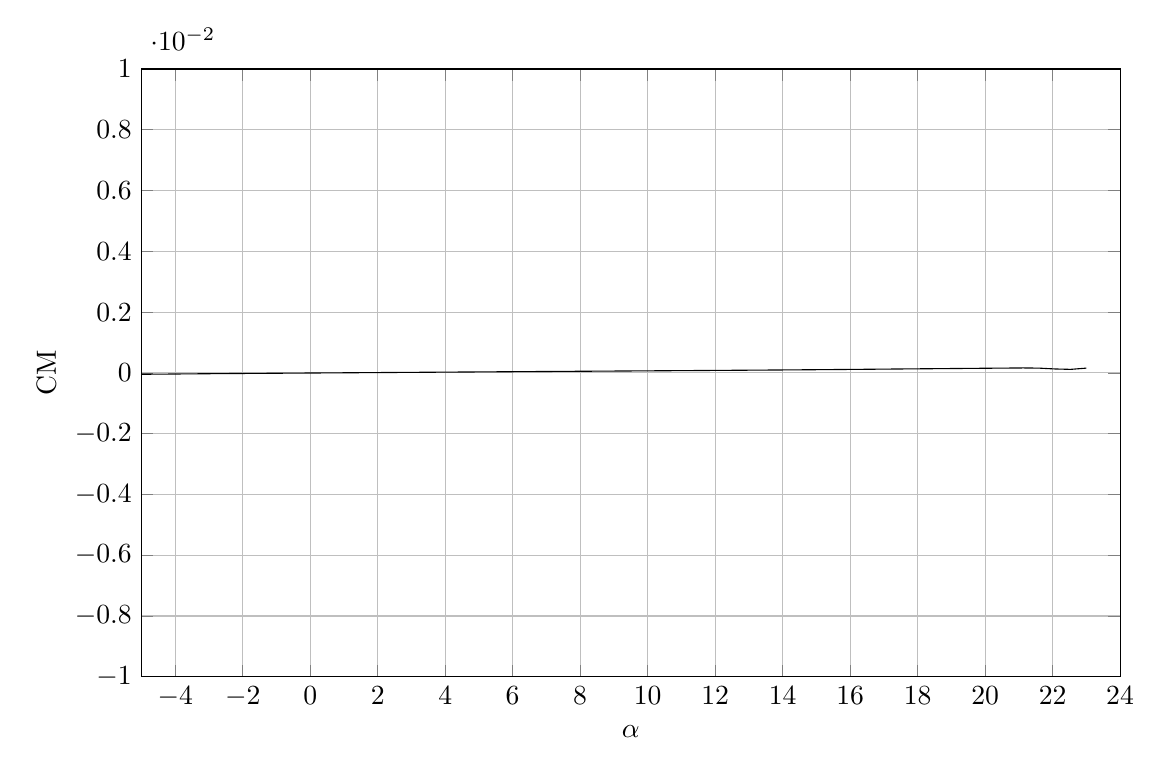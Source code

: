 % Moment Coefficient vs alpha for Wing respect to A C 
\begin{tikzpicture}

\begin{axis}[
width=14.01cm,
height=9.3cm,
xmin=-5,
xmax=24,
xlabel={$\alpha$},
xmajorgrids,
ymin=-0.01,
ymax=0.01,
ylabel={CM},
ymajorgrids,
]
\addplot [
color=black,
solid
]
table[row sep=crcr]{
-5.0	-4.672E-5\\
-4.533	-4.236E-5\\
-4.067	-3.8E-5\\
-3.6	-3.364E-5\\
-3.133	-2.928E-5\\
-2.667	-2.492E-5\\
-2.2	-2.139E-5\\
-1.733	-1.795E-5\\
-1.267	-1.452E-5\\
-0.8	-1.11E-5\\
-0.333	-7.683E-6\\
0.133	-4.273E-6\\
0.6	-8.686E-7\\
1.067	2.529E-6\\
1.533	5.92E-6\\
2.0	9.304E-6\\
2.467	1.268E-5\\
2.933	1.605E-5\\
3.4	1.942E-5\\
3.867	2.278E-5\\
4.333	2.613E-5\\
4.8	2.947E-5\\
5.267	3.281E-5\\
5.733	3.614E-5\\
6.2	3.947E-5\\
6.667	4.279E-5\\
7.133	4.61E-5\\
7.6	4.94E-5\\
8.067	5.27E-5\\
8.533	5.597E-5\\
9.0	5.922E-5\\
9.467	6.247E-5\\
9.933	6.572E-5\\
10.4	6.898E-5\\
10.867	7.227E-5\\
11.333	7.559E-5\\
11.8	7.895E-5\\
12.267	8.238E-5\\
12.733	8.587E-5\\
13.2	8.944E-5\\
13.667	9.31E-5\\
14.133	9.686E-5\\
14.6	1.007E-4\\
15.067	1.047E-4\\
15.533	1.089E-4\\
16.0	1.132E-4\\
16.467	1.176E-4\\
16.933	1.223E-4\\
17.4	1.271E-4\\
17.867	1.315E-4\\
18.333	1.358E-4\\
18.8	1.402E-4\\
19.267	1.445E-4\\
19.733	1.489E-4\\
20.2	1.533E-4\\
20.667	1.576E-4\\
21.133	1.62E-4\\
21.6	1.556E-4\\
22.067	1.283E-4\\
22.533	1.147E-4\\
23.0	1.558E-4\\
};
\end{axis}
\end{tikzpicture}%
